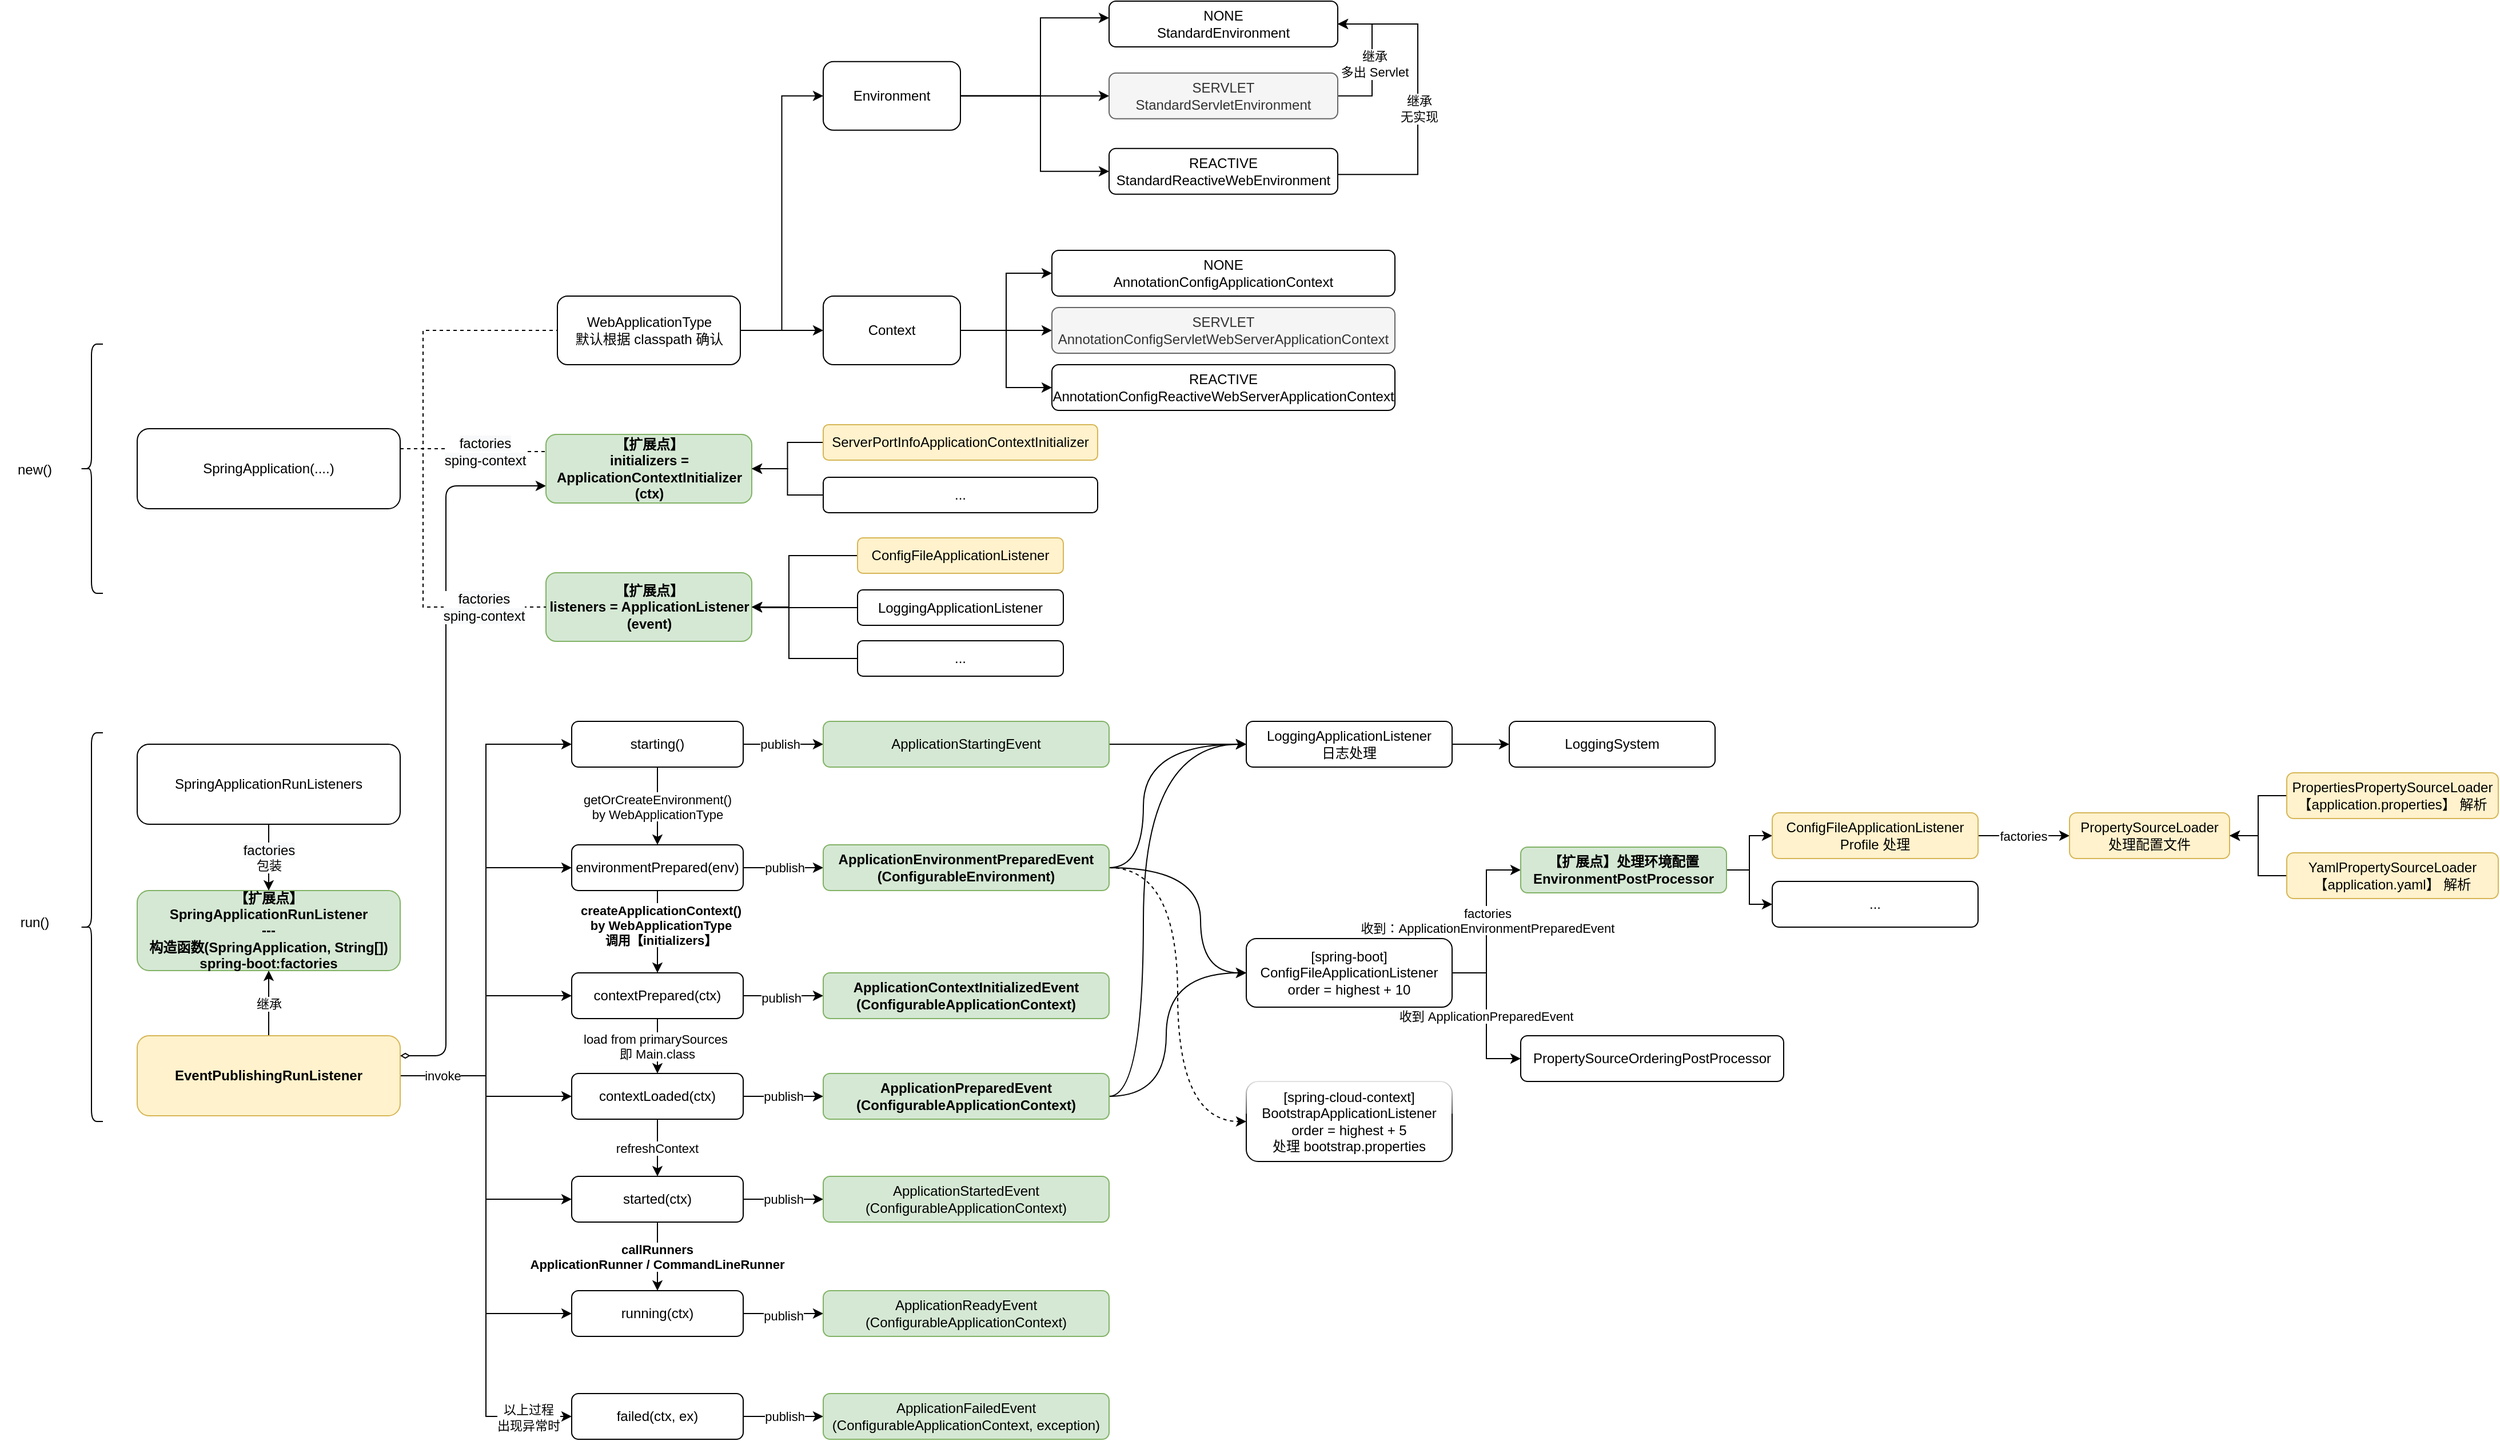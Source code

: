 <mxfile version="13.6.2" type="device"><diagram id="pke1DAfjYrTWayxam6-R" name="【Boot】生命周期与扩展点"><mxGraphModel dx="786" dy="1728" grid="1" gridSize="10" guides="1" tooltips="1" connect="1" arrows="1" fold="1" page="1" pageScale="1" pageWidth="827" pageHeight="1169" math="0" shadow="0"><root><mxCell id="0"/><mxCell id="1" parent="0"/><mxCell id="2" value="【扩展点】&#10;SpringApplicationRunListener&#10;---&#10;构造函数(SpringApplication, String[])&#10;spring-boot:factories" style="rounded=1;whiteSpace=wrap;fillColor=#d5e8d4;strokeColor=#82b366;fontStyle=1" parent="1" vertex="1"><mxGeometry x="130" y="218" width="230" height="70" as="geometry"/></mxCell><mxCell id="4" value="&lt;span style=&quot;font-size: 12px ; background-color: rgb(248 , 249 , 250)&quot;&gt;factories&lt;/span&gt;&lt;br&gt;包装" style="edgeStyle=orthogonalEdgeStyle;rounded=0;orthogonalLoop=1;jettySize=auto;html=1;exitX=0.5;exitY=1;exitDx=0;exitDy=0;entryX=0.5;entryY=0;entryDx=0;entryDy=0;" parent="1" source="3" target="2" edge="1"><mxGeometry relative="1" as="geometry"/></mxCell><mxCell id="3" value="SpringApplicationRunListeners" style="rounded=1;whiteSpace=wrap;" parent="1" vertex="1"><mxGeometry x="130" y="90" width="230" height="70" as="geometry"/></mxCell><mxCell id="6" value="继承" style="edgeStyle=orthogonalEdgeStyle;rounded=0;orthogonalLoop=1;jettySize=auto;html=1;exitX=0.5;exitY=0;exitDx=0;exitDy=0;entryX=0.5;entryY=1;entryDx=0;entryDy=0;" parent="1" source="5" target="2" edge="1"><mxGeometry relative="1" as="geometry"/></mxCell><mxCell id="14" style="edgeStyle=orthogonalEdgeStyle;rounded=0;orthogonalLoop=1;jettySize=auto;html=1;exitX=1;exitY=0.5;exitDx=0;exitDy=0;entryX=0;entryY=0.5;entryDx=0;entryDy=0;startArrow=none;startFill=0;" parent="1" source="5" target="7" edge="1"><mxGeometry relative="1" as="geometry"/></mxCell><mxCell id="15" style="edgeStyle=orthogonalEdgeStyle;rounded=0;orthogonalLoop=1;jettySize=auto;html=1;exitX=1;exitY=0.5;exitDx=0;exitDy=0;entryX=0;entryY=0.5;entryDx=0;entryDy=0;startArrow=none;startFill=0;" parent="1" source="5" target="8" edge="1"><mxGeometry relative="1" as="geometry"/></mxCell><mxCell id="16" style="edgeStyle=orthogonalEdgeStyle;rounded=0;orthogonalLoop=1;jettySize=auto;html=1;exitX=1;exitY=0.5;exitDx=0;exitDy=0;entryX=0;entryY=0.5;entryDx=0;entryDy=0;startArrow=none;startFill=0;" parent="1" source="5" target="10" edge="1"><mxGeometry relative="1" as="geometry"/></mxCell><mxCell id="17" style="edgeStyle=orthogonalEdgeStyle;rounded=0;orthogonalLoop=1;jettySize=auto;html=1;exitX=1;exitY=0.5;exitDx=0;exitDy=0;entryX=0;entryY=0.5;entryDx=0;entryDy=0;startArrow=none;startFill=0;" parent="1" source="5" target="9" edge="1"><mxGeometry relative="1" as="geometry"/></mxCell><mxCell id="18" style="edgeStyle=orthogonalEdgeStyle;rounded=0;orthogonalLoop=1;jettySize=auto;html=1;exitX=1;exitY=0.5;exitDx=0;exitDy=0;entryX=0;entryY=0.5;entryDx=0;entryDy=0;startArrow=none;startFill=0;" parent="1" source="5" target="11" edge="1"><mxGeometry relative="1" as="geometry"/></mxCell><mxCell id="19" style="edgeStyle=orthogonalEdgeStyle;rounded=0;orthogonalLoop=1;jettySize=auto;html=1;exitX=1;exitY=0.5;exitDx=0;exitDy=0;entryX=0;entryY=0.5;entryDx=0;entryDy=0;startArrow=none;startFill=0;" parent="1" source="5" target="12" edge="1"><mxGeometry relative="1" as="geometry"/></mxCell><mxCell id="20" style="edgeStyle=orthogonalEdgeStyle;rounded=0;orthogonalLoop=1;jettySize=auto;html=1;exitX=1;exitY=0.5;exitDx=0;exitDy=0;entryX=0;entryY=0.5;entryDx=0;entryDy=0;startArrow=none;startFill=0;" parent="1" source="5" target="13" edge="1"><mxGeometry relative="1" as="geometry"/></mxCell><mxCell id="43" value="invoke" style="edgeLabel;html=1;align=center;verticalAlign=middle;resizable=0;points=[];" parent="20" vertex="1" connectable="0"><mxGeometry x="-0.888" y="1" relative="1" as="geometry"><mxPoint x="12" y="1" as="offset"/></mxGeometry></mxCell><mxCell id="MMbP9lyxHS2523DJHrPv-96" value="以上过程&lt;br&gt;出现异常时" style="edgeLabel;html=1;align=center;verticalAlign=middle;resizable=0;points=[];" parent="20" vertex="1" connectable="0"><mxGeometry x="0.858" y="-1" relative="1" as="geometry"><mxPoint x="-6" as="offset"/></mxGeometry></mxCell><mxCell id="5" value="EventPublishingRunListener" style="rounded=1;whiteSpace=wrap;fillColor=#fff2cc;strokeColor=#d6b656;fontStyle=1" parent="1" vertex="1"><mxGeometry x="130" y="345" width="230" height="70" as="geometry"/></mxCell><mxCell id="36" style="edgeStyle=orthogonalEdgeStyle;rounded=0;orthogonalLoop=1;jettySize=auto;html=1;exitX=1;exitY=0.5;exitDx=0;exitDy=0;entryX=0;entryY=0.5;entryDx=0;entryDy=0;startArrow=none;startFill=0;" parent="1" source="7" target="28" edge="1"><mxGeometry relative="1" as="geometry"/></mxCell><mxCell id="44" value="publish" style="edgeLabel;html=1;align=center;verticalAlign=middle;resizable=0;points=[];" parent="36" vertex="1" connectable="0"><mxGeometry x="-0.086" relative="1" as="geometry"><mxPoint as="offset"/></mxGeometry></mxCell><mxCell id="MMbP9lyxHS2523DJHrPv-62" style="edgeStyle=orthogonalEdgeStyle;rounded=0;orthogonalLoop=1;jettySize=auto;html=1;exitX=0.5;exitY=1;exitDx=0;exitDy=0;startArrow=none;startFill=0;endArrow=classic;endFill=1;" parent="1" source="7" target="8" edge="1"><mxGeometry relative="1" as="geometry"/></mxCell><mxCell id="MMbP9lyxHS2523DJHrPv-63" value="getOrCreateEnvironment() &#10;by WebApplicationType" style="edgeLabel;align=center;verticalAlign=middle;resizable=0;points=[];" parent="MMbP9lyxHS2523DJHrPv-62" vertex="1" connectable="0"><mxGeometry relative="1" as="geometry"><mxPoint as="offset"/></mxGeometry></mxCell><mxCell id="7" value="starting()" style="rounded=1;whiteSpace=wrap;" parent="1" vertex="1"><mxGeometry x="510" y="70" width="150" height="40" as="geometry"/></mxCell><mxCell id="37" style="edgeStyle=orthogonalEdgeStyle;rounded=0;orthogonalLoop=1;jettySize=auto;html=1;exitX=1;exitY=0.5;exitDx=0;exitDy=0;entryX=0;entryY=0.5;entryDx=0;entryDy=0;startArrow=none;startFill=0;" parent="1" source="8" target="29" edge="1"><mxGeometry relative="1" as="geometry"/></mxCell><mxCell id="45" value="publish" style="edgeLabel;html=1;align=center;verticalAlign=middle;resizable=0;points=[];" parent="37" vertex="1" connectable="0"><mxGeometry x="0.029" relative="1" as="geometry"><mxPoint as="offset"/></mxGeometry></mxCell><mxCell id="MMbP9lyxHS2523DJHrPv-85" style="edgeStyle=orthogonalEdgeStyle;rounded=0;orthogonalLoop=1;jettySize=auto;html=1;exitX=0.5;exitY=1;exitDx=0;exitDy=0;entryX=0.5;entryY=0;entryDx=0;entryDy=0;startArrow=none;startFill=0;endArrow=classic;endFill=1;" parent="1" source="8" target="10" edge="1"><mxGeometry relative="1" as="geometry"/></mxCell><mxCell id="MMbP9lyxHS2523DJHrPv-86" value="createApplicationContext()&#10;by WebApplicationType&#10;调用【initializers】" style="edgeLabel;align=center;verticalAlign=middle;resizable=0;points=[];fontStyle=1" parent="MMbP9lyxHS2523DJHrPv-85" vertex="1" connectable="0"><mxGeometry x="-0.185" y="3" relative="1" as="geometry"><mxPoint as="offset"/></mxGeometry></mxCell><mxCell id="8" value="environmentPrepared(env)" style="rounded=1;whiteSpace=wrap;" parent="1" vertex="1"><mxGeometry x="510" y="178" width="150" height="40" as="geometry"/></mxCell><mxCell id="39" value="publish" style="edgeStyle=orthogonalEdgeStyle;rounded=0;orthogonalLoop=1;jettySize=auto;html=1;exitX=1;exitY=0.5;exitDx=0;exitDy=0;entryX=0;entryY=0.5;entryDx=0;entryDy=0;startArrow=none;startFill=0;" parent="1" source="9" target="30" edge="1"><mxGeometry relative="1" as="geometry"/></mxCell><mxCell id="MMbP9lyxHS2523DJHrPv-91" value="refreshContext" style="edgeStyle=orthogonalEdgeStyle;rounded=0;orthogonalLoop=1;jettySize=auto;html=0;exitX=0.5;exitY=1;exitDx=0;exitDy=0;entryX=0.5;entryY=0;entryDx=0;entryDy=0;startArrow=none;startFill=0;endArrow=classic;endFill=1;" parent="1" source="9" target="11" edge="1"><mxGeometry relative="1" as="geometry"/></mxCell><mxCell id="9" value="contextLoaded(ctx)" style="rounded=1;whiteSpace=wrap;" parent="1" vertex="1"><mxGeometry x="510" y="378" width="150" height="40" as="geometry"/></mxCell><mxCell id="38" style="edgeStyle=orthogonalEdgeStyle;rounded=0;orthogonalLoop=1;jettySize=auto;html=1;exitX=1;exitY=0.5;exitDx=0;exitDy=0;startArrow=none;startFill=0;" parent="1" source="10" target="31" edge="1"><mxGeometry relative="1" as="geometry"/></mxCell><mxCell id="46" value="publish" style="edgeLabel;html=1;align=center;verticalAlign=middle;resizable=0;points=[];" parent="38" vertex="1" connectable="0"><mxGeometry x="-0.057" y="-2" relative="1" as="geometry"><mxPoint as="offset"/></mxGeometry></mxCell><mxCell id="MMbP9lyxHS2523DJHrPv-89" value="load from primarySources &#10;即 Main.class" style="edgeStyle=orthogonalEdgeStyle;rounded=0;orthogonalLoop=1;jettySize=auto;exitX=0.5;exitY=1;exitDx=0;exitDy=0;entryX=0.5;entryY=0;entryDx=0;entryDy=0;startArrow=none;startFill=0;endArrow=classic;endFill=1;" parent="1" source="10" target="9" edge="1"><mxGeometry relative="1" as="geometry"/></mxCell><mxCell id="10" value="contextPrepared(ctx)" style="rounded=1;whiteSpace=wrap;" parent="1" vertex="1"><mxGeometry x="510" y="290" width="150" height="40" as="geometry"/></mxCell><mxCell id="40" value="publish" style="edgeStyle=orthogonalEdgeStyle;rounded=0;orthogonalLoop=1;jettySize=auto;html=1;exitX=1;exitY=0.5;exitDx=0;exitDy=0;entryX=0;entryY=0.5;entryDx=0;entryDy=0;startArrow=none;startFill=0;" parent="1" source="11" target="32" edge="1"><mxGeometry relative="1" as="geometry"/></mxCell><mxCell id="MMbP9lyxHS2523DJHrPv-92" value="callRunners&#10;ApplicationRunner / CommandLineRunner" style="edgeStyle=orthogonalEdgeStyle;rounded=0;orthogonalLoop=1;jettySize=auto;html=0;exitX=0.5;exitY=1;exitDx=0;exitDy=0;startArrow=none;startFill=0;endArrow=classic;endFill=1;fontStyle=1" parent="1" source="11" target="12" edge="1"><mxGeometry relative="1" as="geometry"/></mxCell><mxCell id="11" value="started(ctx)" style="rounded=1;whiteSpace=wrap;" parent="1" vertex="1"><mxGeometry x="510" y="468" width="150" height="40" as="geometry"/></mxCell><mxCell id="41" style="edgeStyle=orthogonalEdgeStyle;rounded=0;orthogonalLoop=1;jettySize=auto;html=1;exitX=1;exitY=0.5;exitDx=0;exitDy=0;entryX=0;entryY=0.5;entryDx=0;entryDy=0;startArrow=none;startFill=0;" parent="1" source="12" target="33" edge="1"><mxGeometry relative="1" as="geometry"/></mxCell><mxCell id="47" value="publish" style="edgeLabel;html=1;align=center;verticalAlign=middle;resizable=0;points=[];" parent="41" vertex="1" connectable="0"><mxGeometry y="-2" relative="1" as="geometry"><mxPoint as="offset"/></mxGeometry></mxCell><mxCell id="12" value="running(ctx)" style="rounded=1;whiteSpace=wrap;" parent="1" vertex="1"><mxGeometry x="510" y="568" width="150" height="40" as="geometry"/></mxCell><mxCell id="42" style="edgeStyle=orthogonalEdgeStyle;rounded=0;orthogonalLoop=1;jettySize=auto;html=1;exitX=1;exitY=0.5;exitDx=0;exitDy=0;entryX=0;entryY=0.5;entryDx=0;entryDy=0;startArrow=none;startFill=0;" parent="1" source="13" target="34" edge="1"><mxGeometry relative="1" as="geometry"/></mxCell><mxCell id="48" value="publish" style="edgeLabel;html=1;align=center;verticalAlign=middle;resizable=0;points=[];" parent="42" vertex="1" connectable="0"><mxGeometry x="0.029" relative="1" as="geometry"><mxPoint as="offset"/></mxGeometry></mxCell><mxCell id="13" value="failed(ctx, ex)" style="rounded=1;whiteSpace=wrap;" parent="1" vertex="1"><mxGeometry x="510" y="658" width="150" height="40" as="geometry"/></mxCell><mxCell id="MMbP9lyxHS2523DJHrPv-139" style="edgeStyle=orthogonalEdgeStyle;rounded=0;orthogonalLoop=1;jettySize=auto;html=0;exitX=1;exitY=0.5;exitDx=0;exitDy=0;entryX=0;entryY=0.5;entryDx=0;entryDy=0;startArrow=none;startFill=0;endArrow=classic;endFill=1;curved=1;" parent="1" source="28" target="MMbP9lyxHS2523DJHrPv-138" edge="1"><mxGeometry relative="1" as="geometry"/></mxCell><mxCell id="28" value="ApplicationStartingEvent" style="rounded=1;whiteSpace=wrap;fillColor=#d5e8d4;strokeColor=#82b366;" parent="1" vertex="1"><mxGeometry x="730" y="70" width="250" height="40" as="geometry"/></mxCell><mxCell id="MMbP9lyxHS2523DJHrPv-117" style="edgeStyle=orthogonalEdgeStyle;rounded=0;orthogonalLoop=1;jettySize=auto;html=0;exitX=1;exitY=0.5;exitDx=0;exitDy=0;entryX=0;entryY=0.5;entryDx=0;entryDy=0;startArrow=none;startFill=0;endArrow=classic;endFill=1;curved=1;" parent="1" source="29" target="MMbP9lyxHS2523DJHrPv-77" edge="1"><mxGeometry relative="1" as="geometry"><Array as="points"><mxPoint x="1060" y="198"/><mxPoint x="1060" y="290"/></Array></mxGeometry></mxCell><mxCell id="MMbP9lyxHS2523DJHrPv-140" style="edgeStyle=orthogonalEdgeStyle;rounded=0;orthogonalLoop=1;jettySize=auto;html=0;exitX=1;exitY=0.5;exitDx=0;exitDy=0;entryX=0;entryY=0.5;entryDx=0;entryDy=0;startArrow=none;startFill=0;endArrow=classic;endFill=1;curved=1;" parent="1" source="29" target="MMbP9lyxHS2523DJHrPv-138" edge="1"><mxGeometry relative="1" as="geometry"><Array as="points"><mxPoint x="1010" y="198"/><mxPoint x="1010" y="90"/></Array></mxGeometry></mxCell><mxCell id="MMbP9lyxHS2523DJHrPv-145" style="edgeStyle=orthogonalEdgeStyle;curved=1;rounded=0;orthogonalLoop=1;jettySize=auto;html=0;exitX=1;exitY=0.5;exitDx=0;exitDy=0;entryX=0;entryY=0.5;entryDx=0;entryDy=0;startArrow=none;startFill=0;endArrow=classic;endFill=1;dashed=1;" parent="1" source="29" target="MMbP9lyxHS2523DJHrPv-144" edge="1"><mxGeometry relative="1" as="geometry"/></mxCell><mxCell id="29" value="ApplicationEnvironmentPreparedEvent&#10;(ConfigurableEnvironment)" style="rounded=1;whiteSpace=wrap;fillColor=#d5e8d4;strokeColor=#82b366;fontStyle=1" parent="1" vertex="1"><mxGeometry x="730" y="178" width="250" height="40" as="geometry"/></mxCell><mxCell id="MMbP9lyxHS2523DJHrPv-118" value="" style="edgeStyle=orthogonalEdgeStyle;rounded=0;orthogonalLoop=1;jettySize=auto;html=0;exitX=1;exitY=0.5;exitDx=0;exitDy=0;startArrow=none;startFill=0;endArrow=classic;endFill=1;entryX=0;entryY=0.5;entryDx=0;entryDy=0;curved=1;" parent="1" source="30" target="MMbP9lyxHS2523DJHrPv-77" edge="1"><mxGeometry relative="1" as="geometry"><mxPoint x="1060" y="340" as="targetPoint"/><Array as="points"><mxPoint x="1030" y="398"/><mxPoint x="1030" y="290"/></Array></mxGeometry></mxCell><mxCell id="MMbP9lyxHS2523DJHrPv-141" style="edgeStyle=orthogonalEdgeStyle;curved=1;rounded=0;orthogonalLoop=1;jettySize=auto;html=0;exitX=1;exitY=0.5;exitDx=0;exitDy=0;entryX=0;entryY=0.5;entryDx=0;entryDy=0;startArrow=none;startFill=0;endArrow=classic;endFill=1;" parent="1" source="30" target="MMbP9lyxHS2523DJHrPv-138" edge="1"><mxGeometry relative="1" as="geometry"><Array as="points"><mxPoint x="1010" y="398"/><mxPoint x="1010" y="90"/></Array></mxGeometry></mxCell><mxCell id="30" value="ApplicationPreparedEvent&#10;(ConfigurableApplicationContext)" style="rounded=1;whiteSpace=wrap;fillColor=#d5e8d4;strokeColor=#82b366;fontStyle=1" parent="1" vertex="1"><mxGeometry x="730" y="378" width="250" height="40" as="geometry"/></mxCell><mxCell id="31" value="ApplicationContextInitializedEvent&#10;(ConfigurableApplicationContext)" style="rounded=1;whiteSpace=wrap;fillColor=#d5e8d4;strokeColor=#82b366;fontStyle=1" parent="1" vertex="1"><mxGeometry x="730" y="290" width="250" height="40" as="geometry"/></mxCell><mxCell id="32" value="ApplicationStartedEvent&#10;(ConfigurableApplicationContext)" style="rounded=1;whiteSpace=wrap;fillColor=#d5e8d4;strokeColor=#82b366;" parent="1" vertex="1"><mxGeometry x="730" y="468" width="250" height="40" as="geometry"/></mxCell><mxCell id="33" value="ApplicationReadyEvent&#10;(ConfigurableApplicationContext)" style="rounded=1;whiteSpace=wrap;fillColor=#d5e8d4;strokeColor=#82b366;" parent="1" vertex="1"><mxGeometry x="730" y="568" width="250" height="40" as="geometry"/></mxCell><mxCell id="34" value="ApplicationFailedEvent&#10;(ConfigurableApplicationContext, exception)" style="rounded=1;whiteSpace=wrap;fillColor=#d5e8d4;strokeColor=#82b366;" parent="1" vertex="1"><mxGeometry x="730" y="658" width="250" height="40" as="geometry"/></mxCell><mxCell id="MMbP9lyxHS2523DJHrPv-64" value="SpringApplication(....)" style="rounded=1;whiteSpace=wrap;" parent="1" vertex="1"><mxGeometry x="130" y="-186" width="230" height="70" as="geometry"/></mxCell><mxCell id="MMbP9lyxHS2523DJHrPv-105" style="edgeStyle=orthogonalEdgeStyle;rounded=0;orthogonalLoop=1;jettySize=auto;html=0;exitX=1;exitY=0.5;exitDx=0;exitDy=0;entryX=0;entryY=0.5;entryDx=0;entryDy=0;startArrow=none;startFill=0;endArrow=classic;endFill=1;" parent="1" source="MMbP9lyxHS2523DJHrPv-69" edge="1"><mxGeometry relative="1" as="geometry"><mxPoint x="980" y="-545.37" as="targetPoint"/><Array as="points"><mxPoint x="920" y="-477"/><mxPoint x="920" y="-545"/></Array></mxGeometry></mxCell><mxCell id="MMbP9lyxHS2523DJHrPv-106" style="edgeStyle=orthogonalEdgeStyle;rounded=0;orthogonalLoop=1;jettySize=auto;html=0;exitX=1;exitY=0.5;exitDx=0;exitDy=0;entryX=0;entryY=0.5;entryDx=0;entryDy=0;startArrow=none;startFill=0;endArrow=classic;endFill=1;" parent="1" source="MMbP9lyxHS2523DJHrPv-69" target="MMbP9lyxHS2523DJHrPv-72" edge="1"><mxGeometry relative="1" as="geometry"/></mxCell><mxCell id="MMbP9lyxHS2523DJHrPv-107" style="edgeStyle=orthogonalEdgeStyle;rounded=0;orthogonalLoop=1;jettySize=auto;html=0;exitX=1;exitY=0.5;exitDx=0;exitDy=0;entryX=0;entryY=0.5;entryDx=0;entryDy=0;startArrow=none;startFill=0;endArrow=classic;endFill=1;" parent="1" source="MMbP9lyxHS2523DJHrPv-69" target="MMbP9lyxHS2523DJHrPv-75" edge="1"><mxGeometry relative="1" as="geometry"><Array as="points"><mxPoint x="920" y="-477"/><mxPoint x="920" y="-411"/></Array></mxGeometry></mxCell><mxCell id="MMbP9lyxHS2523DJHrPv-69" value="Environment" style="rounded=1;whiteSpace=wrap;" parent="1" vertex="1"><mxGeometry x="730" y="-507.12" width="120" height="60" as="geometry"/></mxCell><mxCell id="MMbP9lyxHS2523DJHrPv-70" style="edgeStyle=orthogonalEdgeStyle;rounded=0;orthogonalLoop=1;jettySize=auto;html=1;exitX=1;exitY=0.5;exitDx=0;exitDy=0;entryX=1;entryY=0.5;entryDx=0;entryDy=0;startArrow=none;startFill=0;endArrow=classic;endFill=1;" parent="1" source="MMbP9lyxHS2523DJHrPv-72" target="MMbP9lyxHS2523DJHrPv-76" edge="1"><mxGeometry relative="1" as="geometry"><Array as="points"><mxPoint x="1210" y="-477"/><mxPoint x="1210" y="-540"/></Array><mxPoint x="1180" y="-535.37" as="targetPoint"/></mxGeometry></mxCell><mxCell id="MMbP9lyxHS2523DJHrPv-71" value="继承&lt;br&gt;多出 Servlet" style="edgeLabel;html=1;align=center;verticalAlign=middle;resizable=0;points=[];" parent="MMbP9lyxHS2523DJHrPv-70" vertex="1" connectable="0"><mxGeometry x="-0.04" y="-1" relative="1" as="geometry"><mxPoint x="1" y="1" as="offset"/></mxGeometry></mxCell><mxCell id="MMbP9lyxHS2523DJHrPv-72" value="SERVLET&#10;StandardServletEnvironment" style="rounded=1;whiteSpace=wrap;fillColor=#f5f5f5;strokeColor=#666666;fontColor=#333333;" parent="1" vertex="1"><mxGeometry x="980" y="-497.12" width="200" height="40" as="geometry"/></mxCell><mxCell id="MMbP9lyxHS2523DJHrPv-73" style="edgeStyle=orthogonalEdgeStyle;rounded=0;orthogonalLoop=1;jettySize=auto;html=1;exitX=1;exitY=0.5;exitDx=0;exitDy=0;entryX=1;entryY=0.5;entryDx=0;entryDy=0;startArrow=none;startFill=0;endArrow=classic;endFill=1;" parent="1" target="MMbP9lyxHS2523DJHrPv-76" edge="1"><mxGeometry relative="1" as="geometry"><Array as="points"><mxPoint x="1250" y="-408"/><mxPoint x="1250" y="-540"/></Array><mxPoint x="1180" y="-408.37" as="sourcePoint"/><mxPoint x="1180" y="-555.37" as="targetPoint"/></mxGeometry></mxCell><mxCell id="MMbP9lyxHS2523DJHrPv-74" value="继承&lt;br&gt;无实现" style="edgeLabel;html=1;align=center;verticalAlign=middle;resizable=0;points=[];" parent="MMbP9lyxHS2523DJHrPv-73" vertex="1" connectable="0"><mxGeometry x="-0.057" y="-1" relative="1" as="geometry"><mxPoint as="offset"/></mxGeometry></mxCell><mxCell id="MMbP9lyxHS2523DJHrPv-75" value="REACTIVE&#10;StandardReactiveWebEnvironment" style="rounded=1;whiteSpace=wrap;" parent="1" vertex="1"><mxGeometry x="980" y="-431.12" width="200" height="40" as="geometry"/></mxCell><mxCell id="MMbP9lyxHS2523DJHrPv-76" value="NONE&#10;StandardEnvironment" style="rounded=1;whiteSpace=wrap;" parent="1" vertex="1"><mxGeometry x="980" y="-560" width="200" height="40" as="geometry"/></mxCell><mxCell id="MMbP9lyxHS2523DJHrPv-121" style="edgeStyle=orthogonalEdgeStyle;rounded=0;orthogonalLoop=1;jettySize=auto;html=0;exitX=1;exitY=0.5;exitDx=0;exitDy=0;entryX=0;entryY=0.5;entryDx=0;entryDy=0;startArrow=none;startFill=0;endArrow=classic;endFill=1;" parent="1" source="MMbP9lyxHS2523DJHrPv-77" target="MMbP9lyxHS2523DJHrPv-120" edge="1"><mxGeometry relative="1" as="geometry"/></mxCell><mxCell id="MMbP9lyxHS2523DJHrPv-123" value="factories&#10;收到：ApplicationEnvironmentPreparedEvent" style="edgeLabel;align=center;verticalAlign=middle;resizable=0;points=[];" parent="MMbP9lyxHS2523DJHrPv-121" vertex="1" connectable="0"><mxGeometry x="0.017" y="-1" relative="1" as="geometry"><mxPoint as="offset"/></mxGeometry></mxCell><mxCell id="MMbP9lyxHS2523DJHrPv-136" value="收到 ApplicationPreparedEvent" style="edgeStyle=orthogonalEdgeStyle;rounded=0;orthogonalLoop=1;jettySize=auto;html=0;exitX=1;exitY=0.5;exitDx=0;exitDy=0;entryX=0;entryY=0.5;entryDx=0;entryDy=0;startArrow=none;startFill=0;endArrow=classic;endFill=1;" parent="1" source="MMbP9lyxHS2523DJHrPv-77" target="MMbP9lyxHS2523DJHrPv-135" edge="1"><mxGeometry relative="1" as="geometry"/></mxCell><mxCell id="MMbP9lyxHS2523DJHrPv-77" value="[spring-boot]&#10;ConfigFileApplicationListener&#10;order = highest + 10" style="rounded=1;whiteSpace=wrap;" parent="1" vertex="1"><mxGeometry x="1100" y="260" width="180" height="60" as="geometry"/></mxCell><mxCell id="MMbP9lyxHS2523DJHrPv-158" style="rounded=1;orthogonalLoop=1;jettySize=auto;html=0;exitX=1;exitY=0.25;exitDx=0;exitDy=0;entryX=0;entryY=0.75;entryDx=0;entryDy=0;startArrow=diamondThin;startFill=0;endArrow=classic;endFill=1;edgeStyle=orthogonalEdgeStyle;" parent="1" source="5" target="MMbP9lyxHS2523DJHrPv-80" edge="1"><mxGeometry relative="1" as="geometry"><Array as="points"><mxPoint x="400" y="363"/><mxPoint x="400" y="-136"/></Array></mxGeometry></mxCell><mxCell id="MMbP9lyxHS2523DJHrPv-80" value="【扩展点】&#10;initializers = ApplicationContextInitializer&#10;(ctx)" style="rounded=1;whiteSpace=wrap;fillColor=#d5e8d4;strokeColor=#82b366;fontStyle=1" parent="1" vertex="1"><mxGeometry x="487.5" y="-181" width="180" height="60" as="geometry"/></mxCell><mxCell id="MMbP9lyxHS2523DJHrPv-81" value="【扩展点】&#10;listeners = ApplicationListener&#10;(event)" style="rounded=1;whiteSpace=wrap;fillColor=#d5e8d4;strokeColor=#82b366;fontStyle=1" parent="1" vertex="1"><mxGeometry x="487.5" y="-60" width="180" height="60" as="geometry"/></mxCell><mxCell id="MMbP9lyxHS2523DJHrPv-82" style="edgeStyle=orthogonalEdgeStyle;rounded=0;orthogonalLoop=1;jettySize=auto;html=1;exitX=1;exitY=0.25;exitDx=0;exitDy=0;entryX=0;entryY=0.25;entryDx=0;entryDy=0;startArrow=none;startFill=0;endArrow=none;endFill=0;dashed=1;" parent="1" source="MMbP9lyxHS2523DJHrPv-64" target="MMbP9lyxHS2523DJHrPv-80" edge="1"><mxGeometry relative="1" as="geometry"><mxPoint x="370" y="-141" as="sourcePoint"/><mxPoint x="410" y="-261.5" as="targetPoint"/></mxGeometry></mxCell><mxCell id="MMbP9lyxHS2523DJHrPv-84" value="&lt;span style=&quot;font-size: 12px ; background-color: rgb(248 , 249 , 250)&quot;&gt;factories&lt;/span&gt;&lt;br style=&quot;font-size: 12px&quot;&gt;&lt;span style=&quot;font-size: 12px ; background-color: rgb(248 , 249 , 250)&quot;&gt;sping-context&lt;/span&gt;" style="edgeLabel;html=1;align=center;verticalAlign=middle;resizable=0;points=[];" parent="MMbP9lyxHS2523DJHrPv-82" vertex="1" connectable="0"><mxGeometry x="0.22" y="4" relative="1" as="geometry"><mxPoint x="-2.8" y="4.21" as="offset"/></mxGeometry></mxCell><mxCell id="MMbP9lyxHS2523DJHrPv-83" value="&lt;span style=&quot;font-size: 12px ; background-color: rgb(248 , 249 , 250)&quot;&gt;factories&lt;br&gt;sping-context&lt;br&gt;&lt;/span&gt;" style="edgeStyle=orthogonalEdgeStyle;rounded=0;orthogonalLoop=1;jettySize=auto;html=1;exitX=1;exitY=0.25;exitDx=0;exitDy=0;entryX=0;entryY=0.5;entryDx=0;entryDy=0;startArrow=none;startFill=0;endArrow=none;endFill=0;dashed=1;" parent="1" source="MMbP9lyxHS2523DJHrPv-64" target="MMbP9lyxHS2523DJHrPv-81" edge="1"><mxGeometry x="0.585" relative="1" as="geometry"><mxPoint x="370" y="-141" as="sourcePoint"/><mxPoint x="410" y="-261.5" as="targetPoint"/><Array as="points"><mxPoint x="380" y="-168"/><mxPoint x="380" y="-30"/></Array><mxPoint as="offset"/></mxGeometry></mxCell><mxCell id="MMbP9lyxHS2523DJHrPv-103" style="edgeStyle=orthogonalEdgeStyle;rounded=0;orthogonalLoop=1;jettySize=auto;html=0;exitX=1;exitY=0.5;exitDx=0;exitDy=0;entryX=0;entryY=0.5;entryDx=0;entryDy=0;startArrow=none;startFill=0;endArrow=classic;endFill=1;" parent="1" source="MMbP9lyxHS2523DJHrPv-97" target="MMbP9lyxHS2523DJHrPv-69" edge="1"><mxGeometry relative="1" as="geometry"/></mxCell><mxCell id="MMbP9lyxHS2523DJHrPv-104" style="edgeStyle=orthogonalEdgeStyle;rounded=0;orthogonalLoop=1;jettySize=auto;html=0;exitX=1;exitY=0.5;exitDx=0;exitDy=0;entryX=0;entryY=0.5;entryDx=0;entryDy=0;startArrow=none;startFill=0;endArrow=classic;endFill=1;" parent="1" source="MMbP9lyxHS2523DJHrPv-97" target="MMbP9lyxHS2523DJHrPv-99" edge="1"><mxGeometry relative="1" as="geometry"/></mxCell><mxCell id="MMbP9lyxHS2523DJHrPv-97" value="WebApplicationType&#10;默认根据 classpath 确认" style="rounded=1;whiteSpace=wrap;" parent="1" vertex="1"><mxGeometry x="497.5" y="-302" width="160" height="60" as="geometry"/></mxCell><mxCell id="MMbP9lyxHS2523DJHrPv-98" value="&lt;span style=&quot;font-size: 12px ; background-color: rgb(248 , 249 , 250)&quot;&gt;&lt;br&gt;&lt;/span&gt;" style="edgeStyle=orthogonalEdgeStyle;rounded=0;orthogonalLoop=1;jettySize=auto;html=1;exitX=1;exitY=0.25;exitDx=0;exitDy=0;entryX=0;entryY=0.5;entryDx=0;entryDy=0;startArrow=none;startFill=0;endArrow=none;endFill=0;dashed=1;" parent="1" source="MMbP9lyxHS2523DJHrPv-64" target="MMbP9lyxHS2523DJHrPv-97" edge="1"><mxGeometry x="0.585" relative="1" as="geometry"><mxPoint x="370" y="-141" as="sourcePoint"/><mxPoint x="515" y="-20" as="targetPoint"/><Array as="points"><mxPoint x="380" y="-168"/><mxPoint x="380" y="-272"/></Array><mxPoint as="offset"/></mxGeometry></mxCell><mxCell id="MMbP9lyxHS2523DJHrPv-108" style="edgeStyle=orthogonalEdgeStyle;rounded=0;orthogonalLoop=1;jettySize=auto;html=0;exitX=1;exitY=0.5;exitDx=0;exitDy=0;entryX=0;entryY=0.5;entryDx=0;entryDy=0;startArrow=none;startFill=0;endArrow=classic;endFill=1;" parent="1" source="MMbP9lyxHS2523DJHrPv-99" target="MMbP9lyxHS2523DJHrPv-102" edge="1"><mxGeometry relative="1" as="geometry"/></mxCell><mxCell id="MMbP9lyxHS2523DJHrPv-109" style="edgeStyle=orthogonalEdgeStyle;rounded=0;orthogonalLoop=1;jettySize=auto;html=0;exitX=1;exitY=0.5;exitDx=0;exitDy=0;entryX=0;entryY=0.5;entryDx=0;entryDy=0;startArrow=none;startFill=0;endArrow=classic;endFill=1;" parent="1" source="MMbP9lyxHS2523DJHrPv-99" target="MMbP9lyxHS2523DJHrPv-100" edge="1"><mxGeometry relative="1" as="geometry"/></mxCell><mxCell id="MMbP9lyxHS2523DJHrPv-110" style="edgeStyle=orthogonalEdgeStyle;rounded=0;orthogonalLoop=1;jettySize=auto;html=0;exitX=1;exitY=0.5;exitDx=0;exitDy=0;entryX=0;entryY=0.5;entryDx=0;entryDy=0;startArrow=none;startFill=0;endArrow=classic;endFill=1;" parent="1" source="MMbP9lyxHS2523DJHrPv-99" target="MMbP9lyxHS2523DJHrPv-101" edge="1"><mxGeometry relative="1" as="geometry"/></mxCell><mxCell id="MMbP9lyxHS2523DJHrPv-99" value="Context" style="rounded=1;whiteSpace=wrap;" parent="1" vertex="1"><mxGeometry x="730" y="-302" width="120" height="60" as="geometry"/></mxCell><mxCell id="MMbP9lyxHS2523DJHrPv-100" value="SERVLET&#10;AnnotationConfigServletWebServerApplicationContext" style="rounded=1;whiteSpace=wrap;fillColor=#f5f5f5;strokeColor=#666666;fontColor=#333333;" parent="1" vertex="1"><mxGeometry x="930" y="-292" width="300" height="40" as="geometry"/></mxCell><mxCell id="MMbP9lyxHS2523DJHrPv-101" value="REACTIVE&#10;AnnotationConfigReactiveWebServerApplicationContext" style="rounded=1;whiteSpace=wrap;" parent="1" vertex="1"><mxGeometry x="930" y="-242" width="300" height="40" as="geometry"/></mxCell><mxCell id="MMbP9lyxHS2523DJHrPv-102" value="NONE&#10;AnnotationConfigApplicationContext" style="rounded=1;whiteSpace=wrap;" parent="1" vertex="1"><mxGeometry x="930" y="-342" width="300" height="40" as="geometry"/></mxCell><mxCell id="MMbP9lyxHS2523DJHrPv-113" value="" style="group" parent="1" vertex="1" connectable="0"><mxGeometry x="10" y="-260" width="90" height="218" as="geometry"/></mxCell><mxCell id="MMbP9lyxHS2523DJHrPv-111" value="" style="shape=curlyBracket;whiteSpace=wrap;html=1;rounded=1;shadow=0;fillColor=none;" parent="MMbP9lyxHS2523DJHrPv-113" vertex="1"><mxGeometry x="70" width="20" height="218" as="geometry"/></mxCell><mxCell id="MMbP9lyxHS2523DJHrPv-112" value="new()" style="text;html=1;align=center;verticalAlign=middle;resizable=0;points=[];autosize=1;" parent="MMbP9lyxHS2523DJHrPv-113" vertex="1"><mxGeometry x="5" y="100" width="50" height="20" as="geometry"/></mxCell><mxCell id="MMbP9lyxHS2523DJHrPv-114" value="" style="group" parent="1" vertex="1" connectable="0"><mxGeometry x="10" y="80" width="90" height="340" as="geometry"/></mxCell><mxCell id="MMbP9lyxHS2523DJHrPv-115" value="" style="shape=curlyBracket;whiteSpace=wrap;html=1;rounded=1;shadow=0;fillColor=none;" parent="MMbP9lyxHS2523DJHrPv-114" vertex="1"><mxGeometry x="70" width="20" height="340" as="geometry"/></mxCell><mxCell id="MMbP9lyxHS2523DJHrPv-116" value="run()" style="text;html=1;align=center;verticalAlign=middle;resizable=0;points=[];autosize=1;" parent="MMbP9lyxHS2523DJHrPv-114" vertex="1"><mxGeometry x="10" y="155.963" width="40" height="20" as="geometry"/></mxCell><mxCell id="MMbP9lyxHS2523DJHrPv-126" style="edgeStyle=orthogonalEdgeStyle;rounded=0;orthogonalLoop=1;jettySize=auto;html=0;exitX=1;exitY=0.5;exitDx=0;exitDy=0;entryX=0;entryY=0.5;entryDx=0;entryDy=0;startArrow=none;startFill=0;endArrow=classic;endFill=1;" parent="1" source="MMbP9lyxHS2523DJHrPv-120" target="MMbP9lyxHS2523DJHrPv-124" edge="1"><mxGeometry relative="1" as="geometry"/></mxCell><mxCell id="MMbP9lyxHS2523DJHrPv-127" style="edgeStyle=orthogonalEdgeStyle;rounded=0;orthogonalLoop=1;jettySize=auto;html=0;exitX=1;exitY=0.5;exitDx=0;exitDy=0;entryX=0;entryY=0.5;entryDx=0;entryDy=0;startArrow=none;startFill=0;endArrow=classic;endFill=1;" parent="1" source="MMbP9lyxHS2523DJHrPv-120" target="MMbP9lyxHS2523DJHrPv-125" edge="1"><mxGeometry relative="1" as="geometry"/></mxCell><mxCell id="MMbP9lyxHS2523DJHrPv-120" value="【扩展点】处理环境配置&#10;EnvironmentPostProcessor" style="rounded=1;whiteSpace=wrap;fillColor=#d5e8d4;strokeColor=#82b366;fontStyle=1" parent="1" vertex="1"><mxGeometry x="1340" y="180" width="180" height="40" as="geometry"/></mxCell><mxCell id="MMbP9lyxHS2523DJHrPv-129" value="factories" style="edgeStyle=orthogonalEdgeStyle;rounded=0;orthogonalLoop=1;jettySize=auto;html=0;exitX=1;exitY=0.5;exitDx=0;exitDy=0;entryX=0;entryY=0.5;entryDx=0;entryDy=0;startArrow=none;startFill=0;endArrow=classic;endFill=1;" parent="1" source="MMbP9lyxHS2523DJHrPv-124" target="MMbP9lyxHS2523DJHrPv-128" edge="1"><mxGeometry relative="1" as="geometry"/></mxCell><mxCell id="MMbP9lyxHS2523DJHrPv-124" value="ConfigFileApplicationListener&#10;Profile 处理" style="rounded=1;whiteSpace=wrap;fillColor=#fff2cc;strokeColor=#d6b656;" parent="1" vertex="1"><mxGeometry x="1560" y="150" width="180" height="40" as="geometry"/></mxCell><mxCell id="MMbP9lyxHS2523DJHrPv-125" value="..." style="rounded=1;whiteSpace=wrap;" parent="1" vertex="1"><mxGeometry x="1560" y="210" width="180" height="40" as="geometry"/></mxCell><mxCell id="MMbP9lyxHS2523DJHrPv-128" value="PropertySourceLoader&#10;处理配置文件" style="rounded=1;whiteSpace=wrap;fontStyle=0;fillColor=#fff2cc;strokeColor=#d6b656;" parent="1" vertex="1"><mxGeometry x="1820" y="150" width="140" height="40" as="geometry"/></mxCell><mxCell id="MMbP9lyxHS2523DJHrPv-132" style="edgeStyle=orthogonalEdgeStyle;rounded=0;orthogonalLoop=1;jettySize=auto;html=0;exitX=0;exitY=0.5;exitDx=0;exitDy=0;entryX=1;entryY=0.5;entryDx=0;entryDy=0;startArrow=none;startFill=0;endArrow=classic;endFill=1;" parent="1" source="MMbP9lyxHS2523DJHrPv-130" target="MMbP9lyxHS2523DJHrPv-128" edge="1"><mxGeometry relative="1" as="geometry"/></mxCell><mxCell id="MMbP9lyxHS2523DJHrPv-130" value="PropertiesPropertySourceLoader&#10;【application.properties】 解析" style="rounded=1;whiteSpace=wrap;fillColor=#fff2cc;strokeColor=#d6b656;" parent="1" vertex="1"><mxGeometry x="2010" y="115" width="185" height="40" as="geometry"/></mxCell><mxCell id="MMbP9lyxHS2523DJHrPv-133" style="edgeStyle=orthogonalEdgeStyle;rounded=0;orthogonalLoop=1;jettySize=auto;html=0;exitX=0;exitY=0.5;exitDx=0;exitDy=0;entryX=1;entryY=0.5;entryDx=0;entryDy=0;startArrow=none;startFill=0;endArrow=classic;endFill=1;" parent="1" source="MMbP9lyxHS2523DJHrPv-131" target="MMbP9lyxHS2523DJHrPv-128" edge="1"><mxGeometry relative="1" as="geometry"/></mxCell><mxCell id="MMbP9lyxHS2523DJHrPv-131" value="YamlPropertySourceLoader&#10;【application.yaml】 解析" style="rounded=1;whiteSpace=wrap;fillColor=#fff2cc;strokeColor=#d6b656;" parent="1" vertex="1"><mxGeometry x="2010" y="185" width="185" height="40" as="geometry"/></mxCell><mxCell id="MMbP9lyxHS2523DJHrPv-135" value="PropertySourceOrderingPostProcessor" style="rounded=1;whiteSpace=wrap;" parent="1" vertex="1"><mxGeometry x="1340" y="345" width="230" height="40" as="geometry"/></mxCell><mxCell id="MMbP9lyxHS2523DJHrPv-143" style="edgeStyle=orthogonalEdgeStyle;curved=1;rounded=0;orthogonalLoop=1;jettySize=auto;html=0;exitX=1;exitY=0.5;exitDx=0;exitDy=0;entryX=0;entryY=0.5;entryDx=0;entryDy=0;startArrow=none;startFill=0;endArrow=classic;endFill=1;" parent="1" source="MMbP9lyxHS2523DJHrPv-138" target="MMbP9lyxHS2523DJHrPv-142" edge="1"><mxGeometry relative="1" as="geometry"/></mxCell><mxCell id="MMbP9lyxHS2523DJHrPv-138" value="LoggingApplicationListener&#10;日志处理" style="rounded=1;whiteSpace=wrap;" parent="1" vertex="1"><mxGeometry x="1100" y="70" width="180" height="40" as="geometry"/></mxCell><mxCell id="MMbP9lyxHS2523DJHrPv-142" value="LoggingSystem" style="rounded=1;whiteSpace=wrap;" parent="1" vertex="1"><mxGeometry x="1330" y="70" width="180" height="40" as="geometry"/></mxCell><mxCell id="MMbP9lyxHS2523DJHrPv-144" value="[spring-cloud-context]&#10;BootstrapApplicationListener&#10;order = highest + 5&#10;处理 bootstrap.properties" style="rounded=1;whiteSpace=wrap;shadow=0;glass=1;" parent="1" vertex="1"><mxGeometry x="1100" y="385" width="180" height="70" as="geometry"/></mxCell><mxCell id="MMbP9lyxHS2523DJHrPv-150" style="edgeStyle=orthogonalEdgeStyle;rounded=0;orthogonalLoop=1;jettySize=auto;html=0;exitX=0;exitY=0.5;exitDx=0;exitDy=0;entryX=1;entryY=0.5;entryDx=0;entryDy=0;startArrow=none;startFill=0;endArrow=classic;endFill=1;" parent="1" source="MMbP9lyxHS2523DJHrPv-146" target="MMbP9lyxHS2523DJHrPv-81" edge="1"><mxGeometry relative="1" as="geometry"><Array as="points"><mxPoint x="700" y="-75"/><mxPoint x="700" y="-30"/></Array></mxGeometry></mxCell><mxCell id="MMbP9lyxHS2523DJHrPv-146" value="ConfigFileApplicationListener" style="rounded=1;whiteSpace=wrap;fillColor=#fff2cc;strokeColor=#d6b656;" parent="1" vertex="1"><mxGeometry x="760" y="-90.5" width="180" height="31" as="geometry"/></mxCell><mxCell id="MMbP9lyxHS2523DJHrPv-151" style="edgeStyle=orthogonalEdgeStyle;rounded=0;orthogonalLoop=1;jettySize=auto;html=0;exitX=0;exitY=0.5;exitDx=0;exitDy=0;entryX=1;entryY=0.5;entryDx=0;entryDy=0;startArrow=none;startFill=0;endArrow=classic;endFill=1;" parent="1" source="MMbP9lyxHS2523DJHrPv-147" target="MMbP9lyxHS2523DJHrPv-81" edge="1"><mxGeometry relative="1" as="geometry"><Array as="points"><mxPoint x="680" y="-29"/><mxPoint x="668" y="-30"/></Array></mxGeometry></mxCell><mxCell id="MMbP9lyxHS2523DJHrPv-147" value="LoggingApplicationListener" style="rounded=1;whiteSpace=wrap;" parent="1" vertex="1"><mxGeometry x="760" y="-45" width="180" height="31" as="geometry"/></mxCell><mxCell id="MMbP9lyxHS2523DJHrPv-152" style="edgeStyle=orthogonalEdgeStyle;rounded=0;orthogonalLoop=1;jettySize=auto;html=0;exitX=0;exitY=0.5;exitDx=0;exitDy=0;startArrow=none;startFill=0;endArrow=classic;endFill=1;entryX=1;entryY=0.5;entryDx=0;entryDy=0;" parent="1" source="MMbP9lyxHS2523DJHrPv-148" target="MMbP9lyxHS2523DJHrPv-81" edge="1"><mxGeometry relative="1" as="geometry"><mxPoint x="680" y="-120" as="targetPoint"/><Array as="points"><mxPoint x="700" y="15"/><mxPoint x="700" y="-30"/></Array></mxGeometry></mxCell><mxCell id="MMbP9lyxHS2523DJHrPv-148" value="..." style="rounded=1;whiteSpace=wrap;" parent="1" vertex="1"><mxGeometry x="760" y="-0.5" width="180" height="31" as="geometry"/></mxCell><mxCell id="MMbP9lyxHS2523DJHrPv-155" style="edgeStyle=orthogonalEdgeStyle;rounded=0;orthogonalLoop=1;jettySize=auto;html=0;exitX=0;exitY=0.5;exitDx=0;exitDy=0;entryX=1;entryY=0.5;entryDx=0;entryDy=0;startArrow=none;startFill=0;endArrow=classic;endFill=1;" parent="1" source="MMbP9lyxHS2523DJHrPv-153" target="MMbP9lyxHS2523DJHrPv-80" edge="1"><mxGeometry relative="1" as="geometry"/></mxCell><mxCell id="MMbP9lyxHS2523DJHrPv-153" value="ServerPortInfoApplicationContextInitializer" style="rounded=1;whiteSpace=wrap;fillColor=#fff2cc;strokeColor=#d6b656;" parent="1" vertex="1"><mxGeometry x="730" y="-189.5" width="240" height="31" as="geometry"/></mxCell><mxCell id="MMbP9lyxHS2523DJHrPv-156" style="edgeStyle=orthogonalEdgeStyle;rounded=0;orthogonalLoop=1;jettySize=auto;html=0;exitX=0;exitY=0.5;exitDx=0;exitDy=0;entryX=1;entryY=0.5;entryDx=0;entryDy=0;startArrow=none;startFill=0;endArrow=classic;endFill=1;" parent="1" source="MMbP9lyxHS2523DJHrPv-154" target="MMbP9lyxHS2523DJHrPv-80" edge="1"><mxGeometry relative="1" as="geometry"/></mxCell><mxCell id="MMbP9lyxHS2523DJHrPv-154" value="..." style="rounded=1;whiteSpace=wrap;" parent="1" vertex="1"><mxGeometry x="730" y="-143.5" width="240" height="31" as="geometry"/></mxCell></root></mxGraphModel></diagram></mxfile>